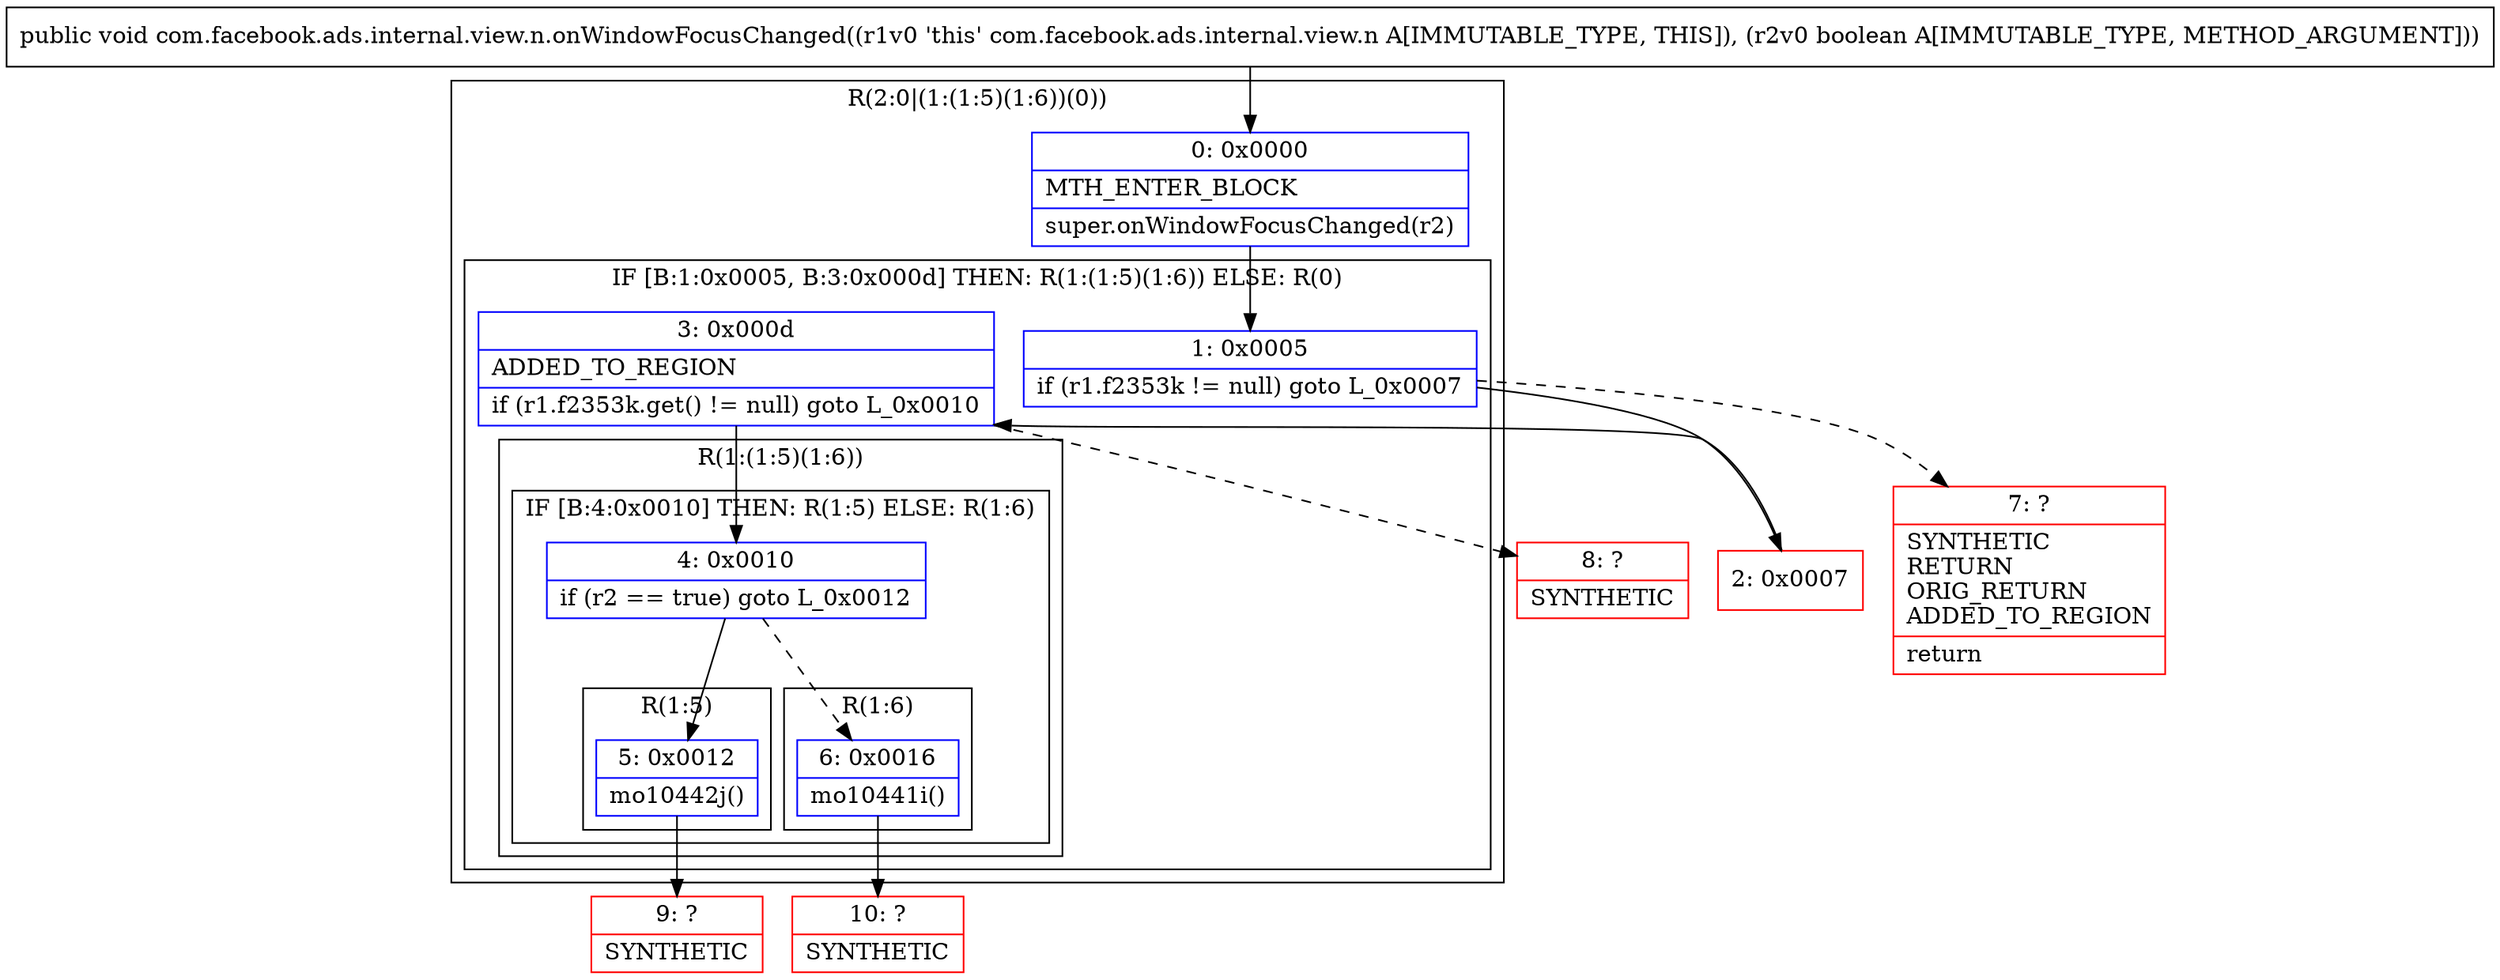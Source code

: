 digraph "CFG forcom.facebook.ads.internal.view.n.onWindowFocusChanged(Z)V" {
subgraph cluster_Region_195985083 {
label = "R(2:0|(1:(1:5)(1:6))(0))";
node [shape=record,color=blue];
Node_0 [shape=record,label="{0\:\ 0x0000|MTH_ENTER_BLOCK\l|super.onWindowFocusChanged(r2)\l}"];
subgraph cluster_IfRegion_772994110 {
label = "IF [B:1:0x0005, B:3:0x000d] THEN: R(1:(1:5)(1:6)) ELSE: R(0)";
node [shape=record,color=blue];
Node_1 [shape=record,label="{1\:\ 0x0005|if (r1.f2353k != null) goto L_0x0007\l}"];
Node_3 [shape=record,label="{3\:\ 0x000d|ADDED_TO_REGION\l|if (r1.f2353k.get() != null) goto L_0x0010\l}"];
subgraph cluster_Region_321992438 {
label = "R(1:(1:5)(1:6))";
node [shape=record,color=blue];
subgraph cluster_IfRegion_1187793906 {
label = "IF [B:4:0x0010] THEN: R(1:5) ELSE: R(1:6)";
node [shape=record,color=blue];
Node_4 [shape=record,label="{4\:\ 0x0010|if (r2 == true) goto L_0x0012\l}"];
subgraph cluster_Region_1055899190 {
label = "R(1:5)";
node [shape=record,color=blue];
Node_5 [shape=record,label="{5\:\ 0x0012|mo10442j()\l}"];
}
subgraph cluster_Region_124063441 {
label = "R(1:6)";
node [shape=record,color=blue];
Node_6 [shape=record,label="{6\:\ 0x0016|mo10441i()\l}"];
}
}
}
subgraph cluster_Region_502861389 {
label = "R(0)";
node [shape=record,color=blue];
}
}
}
Node_2 [shape=record,color=red,label="{2\:\ 0x0007}"];
Node_7 [shape=record,color=red,label="{7\:\ ?|SYNTHETIC\lRETURN\lORIG_RETURN\lADDED_TO_REGION\l|return\l}"];
Node_8 [shape=record,color=red,label="{8\:\ ?|SYNTHETIC\l}"];
Node_9 [shape=record,color=red,label="{9\:\ ?|SYNTHETIC\l}"];
Node_10 [shape=record,color=red,label="{10\:\ ?|SYNTHETIC\l}"];
MethodNode[shape=record,label="{public void com.facebook.ads.internal.view.n.onWindowFocusChanged((r1v0 'this' com.facebook.ads.internal.view.n A[IMMUTABLE_TYPE, THIS]), (r2v0 boolean A[IMMUTABLE_TYPE, METHOD_ARGUMENT])) }"];
MethodNode -> Node_0;
Node_0 -> Node_1;
Node_1 -> Node_2;
Node_1 -> Node_7[style=dashed];
Node_3 -> Node_4;
Node_3 -> Node_8[style=dashed];
Node_4 -> Node_5;
Node_4 -> Node_6[style=dashed];
Node_5 -> Node_9;
Node_6 -> Node_10;
Node_2 -> Node_3;
}

